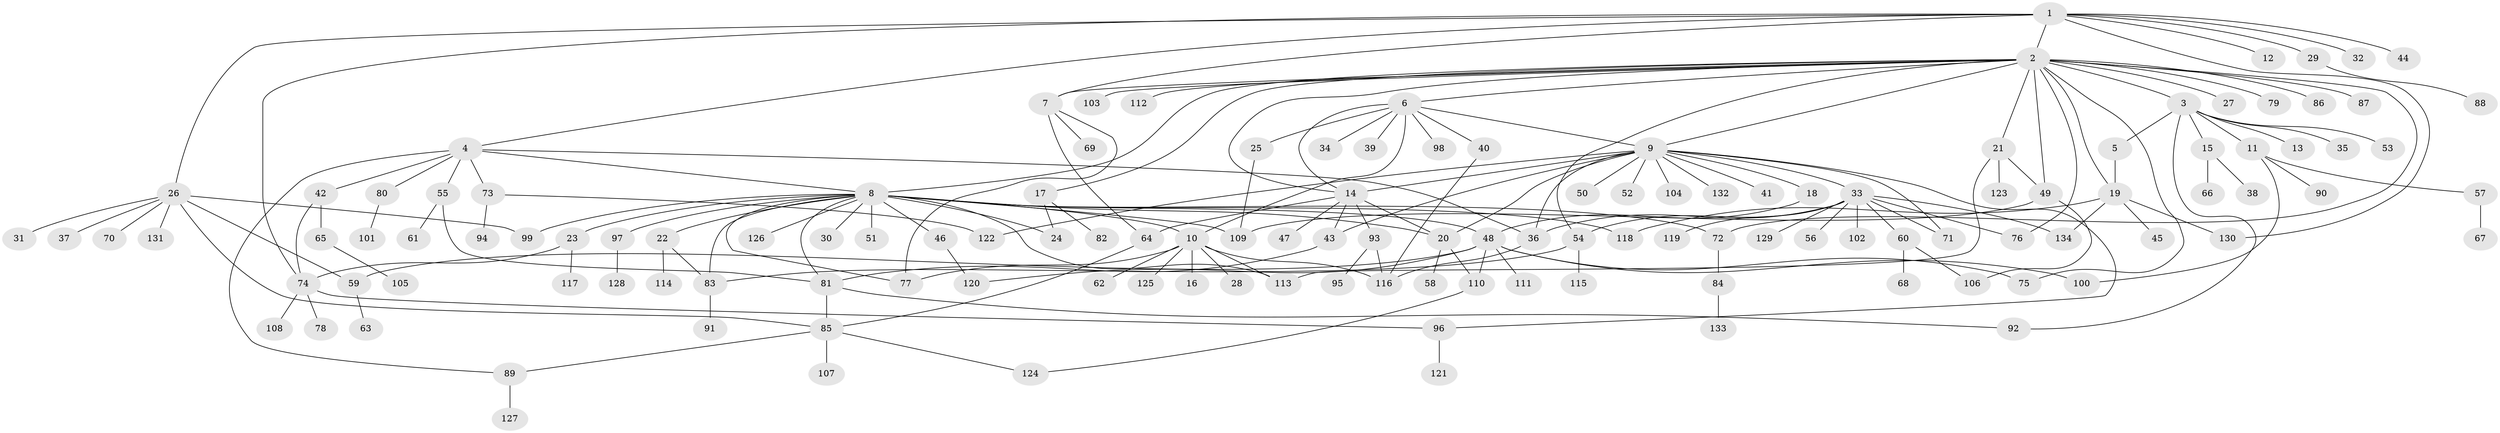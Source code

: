 // coarse degree distribution, {9: 0.024691358024691357, 20: 0.024691358024691357, 7: 0.06172839506172839, 8: 0.024691358024691357, 5: 0.037037037037037035, 10: 0.012345679012345678, 4: 0.024691358024691357, 3: 0.1111111111111111, 1: 0.38271604938271603, 2: 0.25925925925925924, 6: 0.037037037037037035}
// Generated by graph-tools (version 1.1) at 2025/50/03/04/25 22:50:41]
// undirected, 134 vertices, 185 edges
graph export_dot {
  node [color=gray90,style=filled];
  1;
  2;
  3;
  4;
  5;
  6;
  7;
  8;
  9;
  10;
  11;
  12;
  13;
  14;
  15;
  16;
  17;
  18;
  19;
  20;
  21;
  22;
  23;
  24;
  25;
  26;
  27;
  28;
  29;
  30;
  31;
  32;
  33;
  34;
  35;
  36;
  37;
  38;
  39;
  40;
  41;
  42;
  43;
  44;
  45;
  46;
  47;
  48;
  49;
  50;
  51;
  52;
  53;
  54;
  55;
  56;
  57;
  58;
  59;
  60;
  61;
  62;
  63;
  64;
  65;
  66;
  67;
  68;
  69;
  70;
  71;
  72;
  73;
  74;
  75;
  76;
  77;
  78;
  79;
  80;
  81;
  82;
  83;
  84;
  85;
  86;
  87;
  88;
  89;
  90;
  91;
  92;
  93;
  94;
  95;
  96;
  97;
  98;
  99;
  100;
  101;
  102;
  103;
  104;
  105;
  106;
  107;
  108;
  109;
  110;
  111;
  112;
  113;
  114;
  115;
  116;
  117;
  118;
  119;
  120;
  121;
  122;
  123;
  124;
  125;
  126;
  127;
  128;
  129;
  130;
  131;
  132;
  133;
  134;
  1 -- 2;
  1 -- 4;
  1 -- 7;
  1 -- 12;
  1 -- 26;
  1 -- 29;
  1 -- 32;
  1 -- 44;
  1 -- 74;
  1 -- 130;
  2 -- 3;
  2 -- 6;
  2 -- 7;
  2 -- 8;
  2 -- 9;
  2 -- 14;
  2 -- 17;
  2 -- 19;
  2 -- 21;
  2 -- 27;
  2 -- 49;
  2 -- 54;
  2 -- 72;
  2 -- 75;
  2 -- 76;
  2 -- 79;
  2 -- 86;
  2 -- 87;
  2 -- 103;
  2 -- 112;
  3 -- 5;
  3 -- 11;
  3 -- 13;
  3 -- 15;
  3 -- 35;
  3 -- 53;
  3 -- 92;
  4 -- 8;
  4 -- 36;
  4 -- 42;
  4 -- 55;
  4 -- 73;
  4 -- 80;
  4 -- 89;
  5 -- 19;
  6 -- 9;
  6 -- 10;
  6 -- 14;
  6 -- 25;
  6 -- 34;
  6 -- 39;
  6 -- 40;
  6 -- 98;
  7 -- 64;
  7 -- 69;
  7 -- 77;
  8 -- 10;
  8 -- 20;
  8 -- 22;
  8 -- 23;
  8 -- 24;
  8 -- 30;
  8 -- 46;
  8 -- 48;
  8 -- 51;
  8 -- 72;
  8 -- 77;
  8 -- 81;
  8 -- 83;
  8 -- 97;
  8 -- 99;
  8 -- 109;
  8 -- 113;
  8 -- 118;
  8 -- 126;
  9 -- 14;
  9 -- 18;
  9 -- 20;
  9 -- 33;
  9 -- 36;
  9 -- 41;
  9 -- 43;
  9 -- 50;
  9 -- 52;
  9 -- 71;
  9 -- 96;
  9 -- 104;
  9 -- 122;
  9 -- 132;
  10 -- 16;
  10 -- 28;
  10 -- 62;
  10 -- 77;
  10 -- 113;
  10 -- 116;
  10 -- 125;
  11 -- 57;
  11 -- 90;
  11 -- 100;
  14 -- 20;
  14 -- 43;
  14 -- 47;
  14 -- 64;
  14 -- 93;
  15 -- 38;
  15 -- 66;
  17 -- 24;
  17 -- 82;
  18 -- 48;
  19 -- 45;
  19 -- 118;
  19 -- 130;
  19 -- 134;
  20 -- 58;
  20 -- 110;
  21 -- 49;
  21 -- 113;
  21 -- 123;
  22 -- 83;
  22 -- 114;
  23 -- 74;
  23 -- 117;
  25 -- 109;
  26 -- 31;
  26 -- 37;
  26 -- 59;
  26 -- 70;
  26 -- 85;
  26 -- 99;
  26 -- 131;
  29 -- 88;
  33 -- 36;
  33 -- 54;
  33 -- 56;
  33 -- 60;
  33 -- 71;
  33 -- 76;
  33 -- 102;
  33 -- 119;
  33 -- 129;
  33 -- 134;
  36 -- 116;
  40 -- 116;
  42 -- 65;
  42 -- 74;
  43 -- 81;
  46 -- 120;
  48 -- 59;
  48 -- 75;
  48 -- 100;
  48 -- 110;
  48 -- 111;
  48 -- 120;
  49 -- 106;
  49 -- 109;
  54 -- 83;
  54 -- 115;
  55 -- 61;
  55 -- 81;
  57 -- 67;
  59 -- 63;
  60 -- 68;
  60 -- 106;
  64 -- 85;
  65 -- 105;
  72 -- 84;
  73 -- 94;
  73 -- 122;
  74 -- 78;
  74 -- 96;
  74 -- 108;
  80 -- 101;
  81 -- 85;
  81 -- 92;
  83 -- 91;
  84 -- 133;
  85 -- 89;
  85 -- 107;
  85 -- 124;
  89 -- 127;
  93 -- 95;
  93 -- 116;
  96 -- 121;
  97 -- 128;
  110 -- 124;
}
